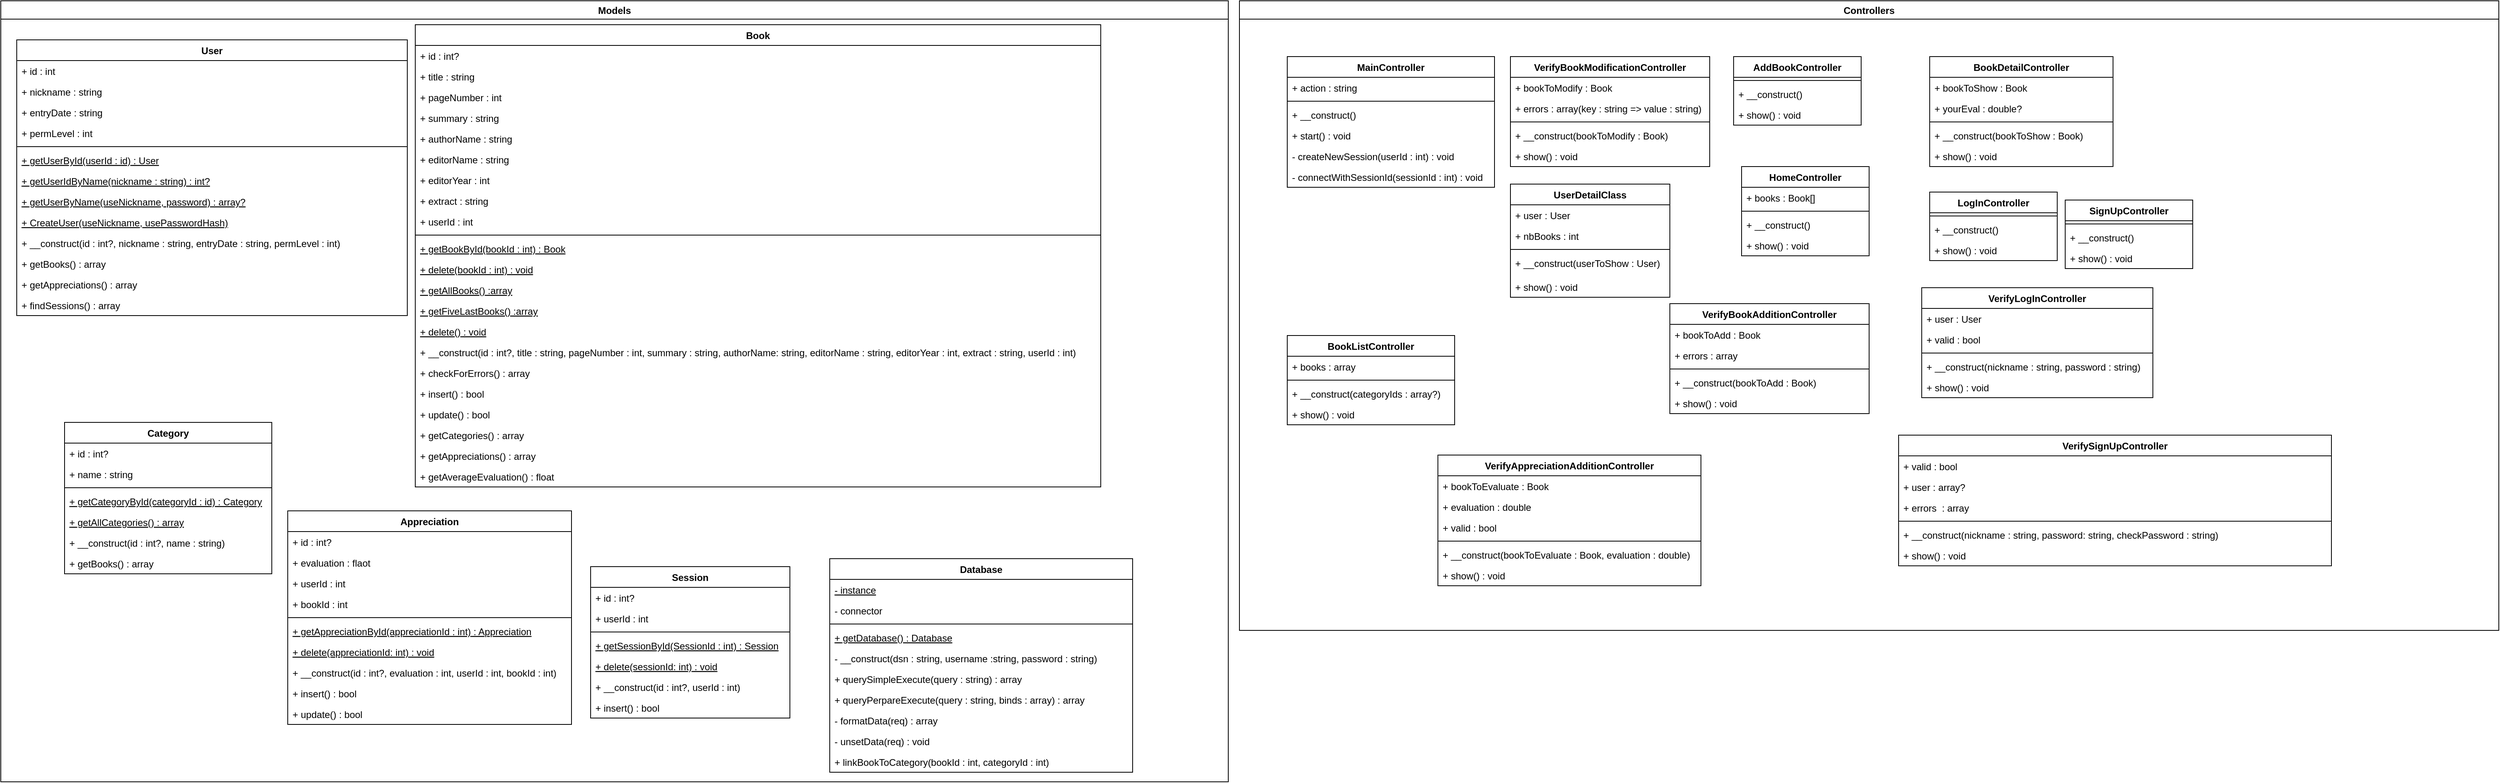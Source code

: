 <mxfile version="18.0.3" type="device"><diagram id="C5RBs43oDa-KdzZeNtuy" name="Page-1"><mxGraphModel dx="1422" dy="780" grid="1" gridSize="10" guides="1" tooltips="1" connect="1" arrows="1" fold="1" page="1" pageScale="1" pageWidth="827" pageHeight="1169" math="0" shadow="0"><root><mxCell id="WIyWlLk6GJQsqaUBKTNV-0"/><mxCell id="WIyWlLk6GJQsqaUBKTNV-1" parent="WIyWlLk6GJQsqaUBKTNV-0"/><mxCell id="OU10szr2XzH9tJr5xHhC-0" value="Controllers" style="swimlane;" parent="WIyWlLk6GJQsqaUBKTNV-1" vertex="1"><mxGeometry x="1654" y="40" width="1580" height="790" as="geometry"/></mxCell><mxCell id="OU10szr2XzH9tJr5xHhC-4" value="MainController" style="swimlane;fontStyle=1;align=center;verticalAlign=top;childLayout=stackLayout;horizontal=1;startSize=26;horizontalStack=0;resizeParent=1;resizeParentMax=0;resizeLast=0;collapsible=1;marginBottom=0;" parent="OU10szr2XzH9tJr5xHhC-0" vertex="1"><mxGeometry x="60" y="70" width="260" height="164" as="geometry"/></mxCell><mxCell id="lV26DVgruJpY5TxE6KlM-100" value="+ action : string" style="text;strokeColor=none;fillColor=none;align=left;verticalAlign=top;spacingLeft=4;spacingRight=4;overflow=hidden;rotatable=0;points=[[0,0.5],[1,0.5]];portConstraint=eastwest;" parent="OU10szr2XzH9tJr5xHhC-4" vertex="1"><mxGeometry y="26" width="260" height="26" as="geometry"/></mxCell><mxCell id="OU10szr2XzH9tJr5xHhC-6" value="" style="line;strokeWidth=1;fillColor=none;align=left;verticalAlign=middle;spacingTop=-1;spacingLeft=3;spacingRight=3;rotatable=0;labelPosition=right;points=[];portConstraint=eastwest;" parent="OU10szr2XzH9tJr5xHhC-4" vertex="1"><mxGeometry y="52" width="260" height="8" as="geometry"/></mxCell><mxCell id="OU10szr2XzH9tJr5xHhC-7" value="+ __construct()" style="text;strokeColor=none;fillColor=none;align=left;verticalAlign=top;spacingLeft=4;spacingRight=4;overflow=hidden;rotatable=0;points=[[0,0.5],[1,0.5]];portConstraint=eastwest;" parent="OU10szr2XzH9tJr5xHhC-4" vertex="1"><mxGeometry y="60" width="260" height="26" as="geometry"/></mxCell><mxCell id="lV26DVgruJpY5TxE6KlM-96" value="+ start() : void" style="text;strokeColor=none;fillColor=none;align=left;verticalAlign=top;spacingLeft=4;spacingRight=4;overflow=hidden;rotatable=0;points=[[0,0.5],[1,0.5]];portConstraint=eastwest;" parent="OU10szr2XzH9tJr5xHhC-4" vertex="1"><mxGeometry y="86" width="260" height="26" as="geometry"/></mxCell><mxCell id="lV26DVgruJpY5TxE6KlM-94" value="- createNewSession(userId : int) : void" style="text;strokeColor=none;fillColor=none;align=left;verticalAlign=top;spacingLeft=4;spacingRight=4;overflow=hidden;rotatable=0;points=[[0,0.5],[1,0.5]];portConstraint=eastwest;" parent="OU10szr2XzH9tJr5xHhC-4" vertex="1"><mxGeometry y="112" width="260" height="26" as="geometry"/></mxCell><mxCell id="lV26DVgruJpY5TxE6KlM-95" value="- connectWithSessionId(sessionId : int) : void" style="text;strokeColor=none;fillColor=none;align=left;verticalAlign=top;spacingLeft=4;spacingRight=4;overflow=hidden;rotatable=0;points=[[0,0.5],[1,0.5]];portConstraint=eastwest;" parent="OU10szr2XzH9tJr5xHhC-4" vertex="1"><mxGeometry y="138" width="260" height="26" as="geometry"/></mxCell><mxCell id="OU10szr2XzH9tJr5xHhC-12" value="AddBookController" style="swimlane;fontStyle=1;align=center;verticalAlign=top;childLayout=stackLayout;horizontal=1;startSize=26;horizontalStack=0;resizeParent=1;resizeParentMax=0;resizeLast=0;collapsible=1;marginBottom=0;" parent="OU10szr2XzH9tJr5xHhC-0" vertex="1"><mxGeometry x="620" y="70" width="160" height="86" as="geometry"/></mxCell><mxCell id="OU10szr2XzH9tJr5xHhC-14" value="" style="line;strokeWidth=1;fillColor=none;align=left;verticalAlign=middle;spacingTop=-1;spacingLeft=3;spacingRight=3;rotatable=0;labelPosition=right;points=[];portConstraint=eastwest;" parent="OU10szr2XzH9tJr5xHhC-12" vertex="1"><mxGeometry y="26" width="160" height="8" as="geometry"/></mxCell><mxCell id="OU10szr2XzH9tJr5xHhC-15" value="+ __construct()" style="text;strokeColor=none;fillColor=none;align=left;verticalAlign=top;spacingLeft=4;spacingRight=4;overflow=hidden;rotatable=0;points=[[0,0.5],[1,0.5]];portConstraint=eastwest;" parent="OU10szr2XzH9tJr5xHhC-12" vertex="1"><mxGeometry y="34" width="160" height="26" as="geometry"/></mxCell><mxCell id="p8WuCxDaArKsLXd3KkqR-11" value="+ show() : void" style="text;strokeColor=none;fillColor=none;align=left;verticalAlign=top;spacingLeft=4;spacingRight=4;overflow=hidden;rotatable=0;points=[[0,0.5],[1,0.5]];portConstraint=eastwest;" parent="OU10szr2XzH9tJr5xHhC-12" vertex="1"><mxGeometry y="60" width="160" height="26" as="geometry"/></mxCell><mxCell id="OU10szr2XzH9tJr5xHhC-16" value="HomeController" style="swimlane;fontStyle=1;align=center;verticalAlign=top;childLayout=stackLayout;horizontal=1;startSize=26;horizontalStack=0;resizeParent=1;resizeParentMax=0;resizeLast=0;collapsible=1;marginBottom=0;" parent="OU10szr2XzH9tJr5xHhC-0" vertex="1"><mxGeometry x="630" y="208" width="160" height="112" as="geometry"/></mxCell><mxCell id="p8WuCxDaArKsLXd3KkqR-19" value="+ books : Book[]" style="text;strokeColor=none;fillColor=none;align=left;verticalAlign=top;spacingLeft=4;spacingRight=4;overflow=hidden;rotatable=0;points=[[0,0.5],[1,0.5]];portConstraint=eastwest;" parent="OU10szr2XzH9tJr5xHhC-16" vertex="1"><mxGeometry y="26" width="160" height="26" as="geometry"/></mxCell><mxCell id="OU10szr2XzH9tJr5xHhC-18" value="" style="line;strokeWidth=1;fillColor=none;align=left;verticalAlign=middle;spacingTop=-1;spacingLeft=3;spacingRight=3;rotatable=0;labelPosition=right;points=[];portConstraint=eastwest;" parent="OU10szr2XzH9tJr5xHhC-16" vertex="1"><mxGeometry y="52" width="160" height="8" as="geometry"/></mxCell><mxCell id="OU10szr2XzH9tJr5xHhC-19" value="+ __construct()" style="text;strokeColor=none;fillColor=none;align=left;verticalAlign=top;spacingLeft=4;spacingRight=4;overflow=hidden;rotatable=0;points=[[0,0.5],[1,0.5]];portConstraint=eastwest;" parent="OU10szr2XzH9tJr5xHhC-16" vertex="1"><mxGeometry y="60" width="160" height="26" as="geometry"/></mxCell><mxCell id="p8WuCxDaArKsLXd3KkqR-20" value="+ show() : void" style="text;strokeColor=none;fillColor=none;align=left;verticalAlign=top;spacingLeft=4;spacingRight=4;overflow=hidden;rotatable=0;points=[[0,0.5],[1,0.5]];portConstraint=eastwest;" parent="OU10szr2XzH9tJr5xHhC-16" vertex="1"><mxGeometry y="86" width="160" height="26" as="geometry"/></mxCell><mxCell id="OU10szr2XzH9tJr5xHhC-20" value="BookDetailController" style="swimlane;fontStyle=1;align=center;verticalAlign=top;childLayout=stackLayout;horizontal=1;startSize=26;horizontalStack=0;resizeParent=1;resizeParentMax=0;resizeLast=0;collapsible=1;marginBottom=0;" parent="OU10szr2XzH9tJr5xHhC-0" vertex="1"><mxGeometry x="866" y="70" width="230" height="138" as="geometry"/></mxCell><mxCell id="OU10szr2XzH9tJr5xHhC-21" value="+ bookToShow : Book" style="text;strokeColor=none;fillColor=none;align=left;verticalAlign=top;spacingLeft=4;spacingRight=4;overflow=hidden;rotatable=0;points=[[0,0.5],[1,0.5]];portConstraint=eastwest;" parent="OU10szr2XzH9tJr5xHhC-20" vertex="1"><mxGeometry y="26" width="230" height="26" as="geometry"/></mxCell><mxCell id="ZPYOIBIPo0ryJwTn48Rx-1" value="+ yourEval : double?" style="text;strokeColor=none;fillColor=none;align=left;verticalAlign=top;spacingLeft=4;spacingRight=4;overflow=hidden;rotatable=0;points=[[0,0.5],[1,0.5]];portConstraint=eastwest;" parent="OU10szr2XzH9tJr5xHhC-20" vertex="1"><mxGeometry y="52" width="230" height="26" as="geometry"/></mxCell><mxCell id="OU10szr2XzH9tJr5xHhC-22" value="" style="line;strokeWidth=1;fillColor=none;align=left;verticalAlign=middle;spacingTop=-1;spacingLeft=3;spacingRight=3;rotatable=0;labelPosition=right;points=[];portConstraint=eastwest;" parent="OU10szr2XzH9tJr5xHhC-20" vertex="1"><mxGeometry y="78" width="230" height="8" as="geometry"/></mxCell><mxCell id="OU10szr2XzH9tJr5xHhC-23" value="+ __construct(bookToShow : Book)" style="text;strokeColor=none;fillColor=none;align=left;verticalAlign=top;spacingLeft=4;spacingRight=4;overflow=hidden;rotatable=0;points=[[0,0.5],[1,0.5]];portConstraint=eastwest;" parent="OU10szr2XzH9tJr5xHhC-20" vertex="1"><mxGeometry y="86" width="230" height="26" as="geometry"/></mxCell><mxCell id="p8WuCxDaArKsLXd3KkqR-34" value="+ show() : void" style="text;strokeColor=none;fillColor=none;align=left;verticalAlign=top;spacingLeft=4;spacingRight=4;overflow=hidden;rotatable=0;points=[[0,0.5],[1,0.5]];portConstraint=eastwest;" parent="OU10szr2XzH9tJr5xHhC-20" vertex="1"><mxGeometry y="112" width="230" height="26" as="geometry"/></mxCell><mxCell id="OU10szr2XzH9tJr5xHhC-24" value="BookListController" style="swimlane;fontStyle=1;align=center;verticalAlign=top;childLayout=stackLayout;horizontal=1;startSize=26;horizontalStack=0;resizeParent=1;resizeParentMax=0;resizeLast=0;collapsible=1;marginBottom=0;" parent="OU10szr2XzH9tJr5xHhC-0" vertex="1"><mxGeometry x="60" y="420" width="210" height="112" as="geometry"/></mxCell><mxCell id="lV26DVgruJpY5TxE6KlM-106" value="+ books : array" style="text;strokeColor=none;fillColor=none;align=left;verticalAlign=top;spacingLeft=4;spacingRight=4;overflow=hidden;rotatable=0;points=[[0,0.5],[1,0.5]];portConstraint=eastwest;" parent="OU10szr2XzH9tJr5xHhC-24" vertex="1"><mxGeometry y="26" width="210" height="26" as="geometry"/></mxCell><mxCell id="OU10szr2XzH9tJr5xHhC-26" value="" style="line;strokeWidth=1;fillColor=none;align=left;verticalAlign=middle;spacingTop=-1;spacingLeft=3;spacingRight=3;rotatable=0;labelPosition=right;points=[];portConstraint=eastwest;" parent="OU10szr2XzH9tJr5xHhC-24" vertex="1"><mxGeometry y="52" width="210" height="8" as="geometry"/></mxCell><mxCell id="OU10szr2XzH9tJr5xHhC-27" value="+ __construct(categoryIds : array?)" style="text;strokeColor=none;fillColor=none;align=left;verticalAlign=top;spacingLeft=4;spacingRight=4;overflow=hidden;rotatable=0;points=[[0,0.5],[1,0.5]];portConstraint=eastwest;" parent="OU10szr2XzH9tJr5xHhC-24" vertex="1"><mxGeometry y="60" width="210" height="26" as="geometry"/></mxCell><mxCell id="lV26DVgruJpY5TxE6KlM-105" value="+ show() : void" style="text;strokeColor=none;fillColor=none;align=left;verticalAlign=top;spacingLeft=4;spacingRight=4;overflow=hidden;rotatable=0;points=[[0,0.5],[1,0.5]];portConstraint=eastwest;" parent="OU10szr2XzH9tJr5xHhC-24" vertex="1"><mxGeometry y="86" width="210" height="26" as="geometry"/></mxCell><mxCell id="lV26DVgruJpY5TxE6KlM-101" value="LogInController" style="swimlane;fontStyle=1;align=center;verticalAlign=top;childLayout=stackLayout;horizontal=1;startSize=26;horizontalStack=0;resizeParent=1;resizeParentMax=0;resizeLast=0;collapsible=1;marginBottom=0;" parent="OU10szr2XzH9tJr5xHhC-0" vertex="1"><mxGeometry x="866" y="240" width="160" height="86" as="geometry"/></mxCell><mxCell id="lV26DVgruJpY5TxE6KlM-103" value="" style="line;strokeWidth=1;fillColor=none;align=left;verticalAlign=middle;spacingTop=-1;spacingLeft=3;spacingRight=3;rotatable=0;labelPosition=right;points=[];portConstraint=eastwest;" parent="lV26DVgruJpY5TxE6KlM-101" vertex="1"><mxGeometry y="26" width="160" height="8" as="geometry"/></mxCell><mxCell id="p8WuCxDaArKsLXd3KkqR-35" value="+ __construct()" style="text;strokeColor=none;fillColor=none;align=left;verticalAlign=top;spacingLeft=4;spacingRight=4;overflow=hidden;rotatable=0;points=[[0,0.5],[1,0.5]];portConstraint=eastwest;" parent="lV26DVgruJpY5TxE6KlM-101" vertex="1"><mxGeometry y="34" width="160" height="26" as="geometry"/></mxCell><mxCell id="p8WuCxDaArKsLXd3KkqR-36" value="+ show() : void" style="text;strokeColor=none;fillColor=none;align=left;verticalAlign=top;spacingLeft=4;spacingRight=4;overflow=hidden;rotatable=0;points=[[0,0.5],[1,0.5]];portConstraint=eastwest;" parent="lV26DVgruJpY5TxE6KlM-101" vertex="1"><mxGeometry y="60" width="160" height="26" as="geometry"/></mxCell><mxCell id="p8WuCxDaArKsLXd3KkqR-4" value="VerifyBookModificationController" style="swimlane;fontStyle=1;align=center;verticalAlign=top;childLayout=stackLayout;horizontal=1;startSize=26;horizontalStack=0;resizeParent=1;resizeParentMax=0;resizeLast=0;collapsible=1;marginBottom=0;" parent="OU10szr2XzH9tJr5xHhC-0" vertex="1"><mxGeometry x="340" y="70" width="250" height="138" as="geometry"/></mxCell><mxCell id="p8WuCxDaArKsLXd3KkqR-5" value="+ bookToModify : Book" style="text;strokeColor=none;fillColor=none;align=left;verticalAlign=top;spacingLeft=4;spacingRight=4;overflow=hidden;rotatable=0;points=[[0,0.5],[1,0.5]];portConstraint=eastwest;" parent="p8WuCxDaArKsLXd3KkqR-4" vertex="1"><mxGeometry y="26" width="250" height="26" as="geometry"/></mxCell><mxCell id="p8WuCxDaArKsLXd3KkqR-9" value="+ errors : array(key : string =&gt; value : string)" style="text;strokeColor=none;fillColor=none;align=left;verticalAlign=top;spacingLeft=4;spacingRight=4;overflow=hidden;rotatable=0;points=[[0,0.5],[1,0.5]];portConstraint=eastwest;" parent="p8WuCxDaArKsLXd3KkqR-4" vertex="1"><mxGeometry y="52" width="250" height="26" as="geometry"/></mxCell><mxCell id="p8WuCxDaArKsLXd3KkqR-6" value="" style="line;strokeWidth=1;fillColor=none;align=left;verticalAlign=middle;spacingTop=-1;spacingLeft=3;spacingRight=3;rotatable=0;labelPosition=right;points=[];portConstraint=eastwest;" parent="p8WuCxDaArKsLXd3KkqR-4" vertex="1"><mxGeometry y="78" width="250" height="8" as="geometry"/></mxCell><mxCell id="p8WuCxDaArKsLXd3KkqR-7" value="+ __construct(bookToModify : Book)" style="text;strokeColor=none;fillColor=none;align=left;verticalAlign=top;spacingLeft=4;spacingRight=4;overflow=hidden;rotatable=0;points=[[0,0.5],[1,0.5]];portConstraint=eastwest;" parent="p8WuCxDaArKsLXd3KkqR-4" vertex="1"><mxGeometry y="86" width="250" height="26" as="geometry"/></mxCell><mxCell id="p8WuCxDaArKsLXd3KkqR-8" value="+ show() : void" style="text;strokeColor=none;fillColor=none;align=left;verticalAlign=top;spacingLeft=4;spacingRight=4;overflow=hidden;rotatable=0;points=[[0,0.5],[1,0.5]];portConstraint=eastwest;" parent="p8WuCxDaArKsLXd3KkqR-4" vertex="1"><mxGeometry y="112" width="250" height="26" as="geometry"/></mxCell><mxCell id="p8WuCxDaArKsLXd3KkqR-12" value="VerifyBookAdditionController" style="swimlane;fontStyle=1;align=center;verticalAlign=top;childLayout=stackLayout;horizontal=1;startSize=26;horizontalStack=0;resizeParent=1;resizeParentMax=0;resizeLast=0;collapsible=1;marginBottom=0;" parent="OU10szr2XzH9tJr5xHhC-0" vertex="1"><mxGeometry x="540" y="380" width="250" height="138" as="geometry"/></mxCell><mxCell id="p8WuCxDaArKsLXd3KkqR-16" value="+ bookToAdd : Book" style="text;strokeColor=none;fillColor=none;align=left;verticalAlign=top;spacingLeft=4;spacingRight=4;overflow=hidden;rotatable=0;points=[[0,0.5],[1,0.5]];portConstraint=eastwest;" parent="p8WuCxDaArKsLXd3KkqR-12" vertex="1"><mxGeometry y="26" width="250" height="26" as="geometry"/></mxCell><mxCell id="p8WuCxDaArKsLXd3KkqR-18" value="+ errors : array" style="text;strokeColor=none;fillColor=none;align=left;verticalAlign=top;spacingLeft=4;spacingRight=4;overflow=hidden;rotatable=0;points=[[0,0.5],[1,0.5]];portConstraint=eastwest;" parent="p8WuCxDaArKsLXd3KkqR-12" vertex="1"><mxGeometry y="52" width="250" height="26" as="geometry"/></mxCell><mxCell id="p8WuCxDaArKsLXd3KkqR-13" value="" style="line;strokeWidth=1;fillColor=none;align=left;verticalAlign=middle;spacingTop=-1;spacingLeft=3;spacingRight=3;rotatable=0;labelPosition=right;points=[];portConstraint=eastwest;" parent="p8WuCxDaArKsLXd3KkqR-12" vertex="1"><mxGeometry y="78" width="250" height="8" as="geometry"/></mxCell><mxCell id="p8WuCxDaArKsLXd3KkqR-14" value="+ __construct(bookToAdd : Book)" style="text;strokeColor=none;fillColor=none;align=left;verticalAlign=top;spacingLeft=4;spacingRight=4;overflow=hidden;rotatable=0;points=[[0,0.5],[1,0.5]];portConstraint=eastwest;" parent="p8WuCxDaArKsLXd3KkqR-12" vertex="1"><mxGeometry y="86" width="250" height="26" as="geometry"/></mxCell><mxCell id="p8WuCxDaArKsLXd3KkqR-15" value="+ show() : void" style="text;strokeColor=none;fillColor=none;align=left;verticalAlign=top;spacingLeft=4;spacingRight=4;overflow=hidden;rotatable=0;points=[[0,0.5],[1,0.5]];portConstraint=eastwest;" parent="p8WuCxDaArKsLXd3KkqR-12" vertex="1"><mxGeometry y="112" width="250" height="26" as="geometry"/></mxCell><mxCell id="p8WuCxDaArKsLXd3KkqR-27" value="VerifyAppreciationAdditionController" style="swimlane;fontStyle=1;align=center;verticalAlign=top;childLayout=stackLayout;horizontal=1;startSize=26;horizontalStack=0;resizeParent=1;resizeParentMax=0;resizeLast=0;collapsible=1;marginBottom=0;" parent="OU10szr2XzH9tJr5xHhC-0" vertex="1"><mxGeometry x="249" y="570" width="330" height="164" as="geometry"/></mxCell><mxCell id="p8WuCxDaArKsLXd3KkqR-28" value="+ bookToEvaluate : Book" style="text;strokeColor=none;fillColor=none;align=left;verticalAlign=top;spacingLeft=4;spacingRight=4;overflow=hidden;rotatable=0;points=[[0,0.5],[1,0.5]];portConstraint=eastwest;" parent="p8WuCxDaArKsLXd3KkqR-27" vertex="1"><mxGeometry y="26" width="330" height="26" as="geometry"/></mxCell><mxCell id="p8WuCxDaArKsLXd3KkqR-32" value="+ evaluation : double" style="text;strokeColor=none;fillColor=none;align=left;verticalAlign=top;spacingLeft=4;spacingRight=4;overflow=hidden;rotatable=0;points=[[0,0.5],[1,0.5]];portConstraint=eastwest;" parent="p8WuCxDaArKsLXd3KkqR-27" vertex="1"><mxGeometry y="52" width="330" height="26" as="geometry"/></mxCell><mxCell id="p8WuCxDaArKsLXd3KkqR-33" value="+ valid : bool" style="text;strokeColor=none;fillColor=none;align=left;verticalAlign=top;spacingLeft=4;spacingRight=4;overflow=hidden;rotatable=0;points=[[0,0.5],[1,0.5]];portConstraint=eastwest;" parent="p8WuCxDaArKsLXd3KkqR-27" vertex="1"><mxGeometry y="78" width="330" height="26" as="geometry"/></mxCell><mxCell id="p8WuCxDaArKsLXd3KkqR-29" value="" style="line;strokeWidth=1;fillColor=none;align=left;verticalAlign=middle;spacingTop=-1;spacingLeft=3;spacingRight=3;rotatable=0;labelPosition=right;points=[];portConstraint=eastwest;" parent="p8WuCxDaArKsLXd3KkqR-27" vertex="1"><mxGeometry y="104" width="330" height="8" as="geometry"/></mxCell><mxCell id="p8WuCxDaArKsLXd3KkqR-30" value="+ __construct(bookToEvaluate : Book, evaluation : double)" style="text;strokeColor=none;fillColor=none;align=left;verticalAlign=top;spacingLeft=4;spacingRight=4;overflow=hidden;rotatable=0;points=[[0,0.5],[1,0.5]];portConstraint=eastwest;" parent="p8WuCxDaArKsLXd3KkqR-27" vertex="1"><mxGeometry y="112" width="330" height="26" as="geometry"/></mxCell><mxCell id="p8WuCxDaArKsLXd3KkqR-31" value="+ show() : void" style="text;strokeColor=none;fillColor=none;align=left;verticalAlign=top;spacingLeft=4;spacingRight=4;overflow=hidden;rotatable=0;points=[[0,0.5],[1,0.5]];portConstraint=eastwest;" parent="p8WuCxDaArKsLXd3KkqR-27" vertex="1"><mxGeometry y="138" width="330" height="26" as="geometry"/></mxCell><mxCell id="p8WuCxDaArKsLXd3KkqR-37" value="VerifyLogInController" style="swimlane;fontStyle=1;align=center;verticalAlign=top;childLayout=stackLayout;horizontal=1;startSize=26;horizontalStack=0;resizeParent=1;resizeParentMax=0;resizeLast=0;collapsible=1;marginBottom=0;" parent="OU10szr2XzH9tJr5xHhC-0" vertex="1"><mxGeometry x="856" y="360" width="290" height="138" as="geometry"/></mxCell><mxCell id="p8WuCxDaArKsLXd3KkqR-41" value="+ user : User" style="text;strokeColor=none;fillColor=none;align=left;verticalAlign=top;spacingLeft=4;spacingRight=4;overflow=hidden;rotatable=0;points=[[0,0.5],[1,0.5]];portConstraint=eastwest;" parent="p8WuCxDaArKsLXd3KkqR-37" vertex="1"><mxGeometry y="26" width="290" height="26" as="geometry"/></mxCell><mxCell id="p8WuCxDaArKsLXd3KkqR-42" value="+ valid : bool" style="text;strokeColor=none;fillColor=none;align=left;verticalAlign=top;spacingLeft=4;spacingRight=4;overflow=hidden;rotatable=0;points=[[0,0.5],[1,0.5]];portConstraint=eastwest;" parent="p8WuCxDaArKsLXd3KkqR-37" vertex="1"><mxGeometry y="52" width="290" height="26" as="geometry"/></mxCell><mxCell id="p8WuCxDaArKsLXd3KkqR-38" value="" style="line;strokeWidth=1;fillColor=none;align=left;verticalAlign=middle;spacingTop=-1;spacingLeft=3;spacingRight=3;rotatable=0;labelPosition=right;points=[];portConstraint=eastwest;" parent="p8WuCxDaArKsLXd3KkqR-37" vertex="1"><mxGeometry y="78" width="290" height="8" as="geometry"/></mxCell><mxCell id="p8WuCxDaArKsLXd3KkqR-39" value="+ __construct(nickname : string, password : string)" style="text;strokeColor=none;fillColor=none;align=left;verticalAlign=top;spacingLeft=4;spacingRight=4;overflow=hidden;rotatable=0;points=[[0,0.5],[1,0.5]];portConstraint=eastwest;" parent="p8WuCxDaArKsLXd3KkqR-37" vertex="1"><mxGeometry y="86" width="290" height="26" as="geometry"/></mxCell><mxCell id="p8WuCxDaArKsLXd3KkqR-40" value="+ show() : void" style="text;strokeColor=none;fillColor=none;align=left;verticalAlign=top;spacingLeft=4;spacingRight=4;overflow=hidden;rotatable=0;points=[[0,0.5],[1,0.5]];portConstraint=eastwest;" parent="p8WuCxDaArKsLXd3KkqR-37" vertex="1"><mxGeometry y="112" width="290" height="26" as="geometry"/></mxCell><mxCell id="p8WuCxDaArKsLXd3KkqR-43" value="UserDetailClass" style="swimlane;fontStyle=1;align=center;verticalAlign=top;childLayout=stackLayout;horizontal=1;startSize=26;horizontalStack=0;resizeParent=1;resizeParentMax=0;resizeLast=0;collapsible=1;marginBottom=0;" parent="OU10szr2XzH9tJr5xHhC-0" vertex="1"><mxGeometry x="340" y="230" width="200" height="142" as="geometry"/></mxCell><mxCell id="p8WuCxDaArKsLXd3KkqR-44" value="+ user : User" style="text;strokeColor=none;fillColor=none;align=left;verticalAlign=top;spacingLeft=4;spacingRight=4;overflow=hidden;rotatable=0;points=[[0,0.5],[1,0.5]];portConstraint=eastwest;" parent="p8WuCxDaArKsLXd3KkqR-43" vertex="1"><mxGeometry y="26" width="200" height="26" as="geometry"/></mxCell><mxCell id="bLmoxtaUU6-YLenFKRb8-7" value="+ nbBooks : int" style="text;strokeColor=none;fillColor=none;align=left;verticalAlign=top;spacingLeft=4;spacingRight=4;overflow=hidden;rotatable=0;points=[[0,0.5],[1,0.5]];portConstraint=eastwest;" vertex="1" parent="p8WuCxDaArKsLXd3KkqR-43"><mxGeometry y="52" width="200" height="26" as="geometry"/></mxCell><mxCell id="p8WuCxDaArKsLXd3KkqR-45" value="" style="line;strokeWidth=1;fillColor=none;align=left;verticalAlign=middle;spacingTop=-1;spacingLeft=3;spacingRight=3;rotatable=0;labelPosition=right;points=[];portConstraint=eastwest;" parent="p8WuCxDaArKsLXd3KkqR-43" vertex="1"><mxGeometry y="78" width="200" height="8" as="geometry"/></mxCell><mxCell id="p8WuCxDaArKsLXd3KkqR-46" value="+ __construct(userToShow : User)" style="text;strokeColor=none;fillColor=none;align=left;verticalAlign=top;spacingLeft=4;spacingRight=4;overflow=hidden;rotatable=0;points=[[0,0.5],[1,0.5]];portConstraint=eastwest;" parent="p8WuCxDaArKsLXd3KkqR-43" vertex="1"><mxGeometry y="86" width="200" height="30" as="geometry"/></mxCell><mxCell id="p8WuCxDaArKsLXd3KkqR-47" value="+ show() : void" style="text;strokeColor=none;fillColor=none;align=left;verticalAlign=top;spacingLeft=4;spacingRight=4;overflow=hidden;rotatable=0;points=[[0,0.5],[1,0.5]];portConstraint=eastwest;" parent="p8WuCxDaArKsLXd3KkqR-43" vertex="1"><mxGeometry y="116" width="200" height="26" as="geometry"/></mxCell><mxCell id="bLmoxtaUU6-YLenFKRb8-8" value="SignUpController" style="swimlane;fontStyle=1;align=center;verticalAlign=top;childLayout=stackLayout;horizontal=1;startSize=26;horizontalStack=0;resizeParent=1;resizeParentMax=0;resizeLast=0;collapsible=1;marginBottom=0;" vertex="1" parent="OU10szr2XzH9tJr5xHhC-0"><mxGeometry x="1036" y="250" width="160" height="86" as="geometry"/></mxCell><mxCell id="bLmoxtaUU6-YLenFKRb8-9" value="" style="line;strokeWidth=1;fillColor=none;align=left;verticalAlign=middle;spacingTop=-1;spacingLeft=3;spacingRight=3;rotatable=0;labelPosition=right;points=[];portConstraint=eastwest;" vertex="1" parent="bLmoxtaUU6-YLenFKRb8-8"><mxGeometry y="26" width="160" height="8" as="geometry"/></mxCell><mxCell id="bLmoxtaUU6-YLenFKRb8-10" value="+ __construct()" style="text;strokeColor=none;fillColor=none;align=left;verticalAlign=top;spacingLeft=4;spacingRight=4;overflow=hidden;rotatable=0;points=[[0,0.5],[1,0.5]];portConstraint=eastwest;" vertex="1" parent="bLmoxtaUU6-YLenFKRb8-8"><mxGeometry y="34" width="160" height="26" as="geometry"/></mxCell><mxCell id="bLmoxtaUU6-YLenFKRb8-11" value="+ show() : void" style="text;strokeColor=none;fillColor=none;align=left;verticalAlign=top;spacingLeft=4;spacingRight=4;overflow=hidden;rotatable=0;points=[[0,0.5],[1,0.5]];portConstraint=eastwest;" vertex="1" parent="bLmoxtaUU6-YLenFKRb8-8"><mxGeometry y="60" width="160" height="26" as="geometry"/></mxCell><mxCell id="bLmoxtaUU6-YLenFKRb8-12" value="VerifySignUpController" style="swimlane;fontStyle=1;align=center;verticalAlign=top;childLayout=stackLayout;horizontal=1;startSize=26;horizontalStack=0;resizeParent=1;resizeParentMax=0;resizeLast=0;collapsible=1;marginBottom=0;" vertex="1" parent="OU10szr2XzH9tJr5xHhC-0"><mxGeometry x="827" y="545" width="543" height="164" as="geometry"/></mxCell><mxCell id="bLmoxtaUU6-YLenFKRb8-17" value="+ valid : bool" style="text;strokeColor=none;fillColor=none;align=left;verticalAlign=top;spacingLeft=4;spacingRight=4;overflow=hidden;rotatable=0;points=[[0,0.5],[1,0.5]];portConstraint=eastwest;" vertex="1" parent="bLmoxtaUU6-YLenFKRb8-12"><mxGeometry y="26" width="543" height="26" as="geometry"/></mxCell><mxCell id="bLmoxtaUU6-YLenFKRb8-16" value="+ user : array?" style="text;strokeColor=none;fillColor=none;align=left;verticalAlign=top;spacingLeft=4;spacingRight=4;overflow=hidden;rotatable=0;points=[[0,0.5],[1,0.5]];portConstraint=eastwest;" vertex="1" parent="bLmoxtaUU6-YLenFKRb8-12"><mxGeometry y="52" width="543" height="26" as="geometry"/></mxCell><mxCell id="bLmoxtaUU6-YLenFKRb8-18" value="+ errors  : array" style="text;strokeColor=none;fillColor=none;align=left;verticalAlign=top;spacingLeft=4;spacingRight=4;overflow=hidden;rotatable=0;points=[[0,0.5],[1,0.5]];portConstraint=eastwest;" vertex="1" parent="bLmoxtaUU6-YLenFKRb8-12"><mxGeometry y="78" width="543" height="26" as="geometry"/></mxCell><mxCell id="bLmoxtaUU6-YLenFKRb8-13" value="" style="line;strokeWidth=1;fillColor=none;align=left;verticalAlign=middle;spacingTop=-1;spacingLeft=3;spacingRight=3;rotatable=0;labelPosition=right;points=[];portConstraint=eastwest;" vertex="1" parent="bLmoxtaUU6-YLenFKRb8-12"><mxGeometry y="104" width="543" height="8" as="geometry"/></mxCell><mxCell id="bLmoxtaUU6-YLenFKRb8-14" value="+ __construct(nickname : string, password: string, checkPassword : string)" style="text;strokeColor=none;fillColor=none;align=left;verticalAlign=top;spacingLeft=4;spacingRight=4;overflow=hidden;rotatable=0;points=[[0,0.5],[1,0.5]];portConstraint=eastwest;" vertex="1" parent="bLmoxtaUU6-YLenFKRb8-12"><mxGeometry y="112" width="543" height="26" as="geometry"/></mxCell><mxCell id="bLmoxtaUU6-YLenFKRb8-15" value="+ show() : void" style="text;strokeColor=none;fillColor=none;align=left;verticalAlign=top;spacingLeft=4;spacingRight=4;overflow=hidden;rotatable=0;points=[[0,0.5],[1,0.5]];portConstraint=eastwest;" vertex="1" parent="bLmoxtaUU6-YLenFKRb8-12"><mxGeometry y="138" width="543" height="26" as="geometry"/></mxCell><mxCell id="OU10szr2XzH9tJr5xHhC-2" value="Models" style="swimlane;" parent="WIyWlLk6GJQsqaUBKTNV-1" vertex="1"><mxGeometry x="100" y="40" width="1540" height="980" as="geometry"/></mxCell><mxCell id="lV26DVgruJpY5TxE6KlM-0" value="User" style="swimlane;fontStyle=1;align=center;verticalAlign=top;childLayout=stackLayout;horizontal=1;startSize=26;horizontalStack=0;resizeParent=1;resizeParentMax=0;resizeLast=0;collapsible=1;marginBottom=0;" parent="OU10szr2XzH9tJr5xHhC-2" vertex="1"><mxGeometry x="20" y="49" width="490" height="346" as="geometry"/></mxCell><mxCell id="lV26DVgruJpY5TxE6KlM-1" value="+ id : int" style="text;strokeColor=none;fillColor=none;align=left;verticalAlign=top;spacingLeft=4;spacingRight=4;overflow=hidden;rotatable=0;points=[[0,0.5],[1,0.5]];portConstraint=eastwest;" parent="lV26DVgruJpY5TxE6KlM-0" vertex="1"><mxGeometry y="26" width="490" height="26" as="geometry"/></mxCell><mxCell id="lV26DVgruJpY5TxE6KlM-43" value="+ nickname : string" style="text;strokeColor=none;fillColor=none;align=left;verticalAlign=top;spacingLeft=4;spacingRight=4;overflow=hidden;rotatable=0;points=[[0,0.5],[1,0.5]];portConstraint=eastwest;" parent="lV26DVgruJpY5TxE6KlM-0" vertex="1"><mxGeometry y="52" width="490" height="26" as="geometry"/></mxCell><mxCell id="lV26DVgruJpY5TxE6KlM-45" value="+ entryDate : string" style="text;strokeColor=none;fillColor=none;align=left;verticalAlign=top;spacingLeft=4;spacingRight=4;overflow=hidden;rotatable=0;points=[[0,0.5],[1,0.5]];portConstraint=eastwest;" parent="lV26DVgruJpY5TxE6KlM-0" vertex="1"><mxGeometry y="78" width="490" height="26" as="geometry"/></mxCell><mxCell id="lV26DVgruJpY5TxE6KlM-46" value="+ permLevel : int" style="text;strokeColor=none;fillColor=none;align=left;verticalAlign=top;spacingLeft=4;spacingRight=4;overflow=hidden;rotatable=0;points=[[0,0.5],[1,0.5]];portConstraint=eastwest;" parent="lV26DVgruJpY5TxE6KlM-0" vertex="1"><mxGeometry y="104" width="490" height="26" as="geometry"/></mxCell><mxCell id="lV26DVgruJpY5TxE6KlM-2" value="" style="line;strokeWidth=1;fillColor=none;align=left;verticalAlign=middle;spacingTop=-1;spacingLeft=3;spacingRight=3;rotatable=0;labelPosition=right;points=[];portConstraint=eastwest;" parent="lV26DVgruJpY5TxE6KlM-0" vertex="1"><mxGeometry y="130" width="490" height="8" as="geometry"/></mxCell><mxCell id="lV26DVgruJpY5TxE6KlM-31" value="+ getUserById(userId : id) : User" style="text;strokeColor=none;fillColor=none;align=left;verticalAlign=top;spacingLeft=4;spacingRight=4;overflow=hidden;rotatable=0;points=[[0,0.5],[1,0.5]];portConstraint=eastwest;fontStyle=4" parent="lV26DVgruJpY5TxE6KlM-0" vertex="1"><mxGeometry y="138" width="490" height="26" as="geometry"/></mxCell><mxCell id="lV26DVgruJpY5TxE6KlM-48" value="+ getUserIdByName(nickname : string) : int?" style="text;strokeColor=none;fillColor=none;align=left;verticalAlign=top;spacingLeft=4;spacingRight=4;overflow=hidden;rotatable=0;points=[[0,0.5],[1,0.5]];portConstraint=eastwest;fontStyle=4" parent="lV26DVgruJpY5TxE6KlM-0" vertex="1"><mxGeometry y="164" width="490" height="26" as="geometry"/></mxCell><mxCell id="bLmoxtaUU6-YLenFKRb8-0" value="+ getUserByName(useNickname, password) : array?" style="text;strokeColor=none;fillColor=none;align=left;verticalAlign=top;spacingLeft=4;spacingRight=4;overflow=hidden;rotatable=0;points=[[0,0.5],[1,0.5]];portConstraint=eastwest;fontStyle=4" vertex="1" parent="lV26DVgruJpY5TxE6KlM-0"><mxGeometry y="190" width="490" height="26" as="geometry"/></mxCell><mxCell id="bLmoxtaUU6-YLenFKRb8-1" value="+ CreateUser(useNickname, usePasswordHash)" style="text;strokeColor=none;fillColor=none;align=left;verticalAlign=top;spacingLeft=4;spacingRight=4;overflow=hidden;rotatable=0;points=[[0,0.5],[1,0.5]];portConstraint=eastwest;fontStyle=4" vertex="1" parent="lV26DVgruJpY5TxE6KlM-0"><mxGeometry y="216" width="490" height="26" as="geometry"/></mxCell><mxCell id="lV26DVgruJpY5TxE6KlM-68" value="+ __construct(id : int?, nickname : string, entryDate : string, permLevel : int)" style="text;strokeColor=none;fillColor=none;align=left;verticalAlign=top;spacingLeft=4;spacingRight=4;overflow=hidden;rotatable=0;points=[[0,0.5],[1,0.5]];portConstraint=eastwest;" parent="lV26DVgruJpY5TxE6KlM-0" vertex="1"><mxGeometry y="242" width="490" height="26" as="geometry"/></mxCell><mxCell id="lV26DVgruJpY5TxE6KlM-59" value="+ getBooks() : array" style="text;strokeColor=none;fillColor=none;align=left;verticalAlign=top;spacingLeft=4;spacingRight=4;overflow=hidden;rotatable=0;points=[[0,0.5],[1,0.5]];portConstraint=eastwest;fontStyle=0" parent="lV26DVgruJpY5TxE6KlM-0" vertex="1"><mxGeometry y="268" width="490" height="26" as="geometry"/></mxCell><mxCell id="lV26DVgruJpY5TxE6KlM-60" value="+ getAppreciations() : array " style="text;strokeColor=none;fillColor=none;align=left;verticalAlign=top;spacingLeft=4;spacingRight=4;overflow=hidden;rotatable=0;points=[[0,0.5],[1,0.5]];portConstraint=eastwest;" parent="lV26DVgruJpY5TxE6KlM-0" vertex="1"><mxGeometry y="294" width="490" height="26" as="geometry"/></mxCell><mxCell id="lV26DVgruJpY5TxE6KlM-61" value="+ findSessions() : array" style="text;strokeColor=none;fillColor=none;align=left;verticalAlign=top;spacingLeft=4;spacingRight=4;overflow=hidden;rotatable=0;points=[[0,0.5],[1,0.5]];portConstraint=eastwest;" parent="lV26DVgruJpY5TxE6KlM-0" vertex="1"><mxGeometry y="320" width="490" height="26" as="geometry"/></mxCell><mxCell id="lV26DVgruJpY5TxE6KlM-4" value="Session" style="swimlane;fontStyle=1;align=center;verticalAlign=top;childLayout=stackLayout;horizontal=1;startSize=26;horizontalStack=0;resizeParent=1;resizeParentMax=0;resizeLast=0;collapsible=1;marginBottom=0;" parent="OU10szr2XzH9tJr5xHhC-2" vertex="1"><mxGeometry x="740" y="710" width="250" height="190" as="geometry"/></mxCell><mxCell id="lV26DVgruJpY5TxE6KlM-32" value="+ id : int?" style="text;strokeColor=none;fillColor=none;align=left;verticalAlign=top;spacingLeft=4;spacingRight=4;overflow=hidden;rotatable=0;points=[[0,0.5],[1,0.5]];portConstraint=eastwest;" parent="lV26DVgruJpY5TxE6KlM-4" vertex="1"><mxGeometry y="26" width="250" height="26" as="geometry"/></mxCell><mxCell id="lV26DVgruJpY5TxE6KlM-42" value="+ userId : int" style="text;strokeColor=none;fillColor=none;align=left;verticalAlign=top;spacingLeft=4;spacingRight=4;overflow=hidden;rotatable=0;points=[[0,0.5],[1,0.5]];portConstraint=eastwest;" parent="lV26DVgruJpY5TxE6KlM-4" vertex="1"><mxGeometry y="52" width="250" height="26" as="geometry"/></mxCell><mxCell id="lV26DVgruJpY5TxE6KlM-6" value="" style="line;strokeWidth=1;fillColor=none;align=left;verticalAlign=middle;spacingTop=-1;spacingLeft=3;spacingRight=3;rotatable=0;labelPosition=right;points=[];portConstraint=eastwest;" parent="lV26DVgruJpY5TxE6KlM-4" vertex="1"><mxGeometry y="78" width="250" height="8" as="geometry"/></mxCell><mxCell id="lV26DVgruJpY5TxE6KlM-40" value="+ getSessionById(SessionId : int) : Session" style="text;strokeColor=none;fillColor=none;align=left;verticalAlign=top;spacingLeft=4;spacingRight=4;overflow=hidden;rotatable=0;points=[[0,0.5],[1,0.5]];portConstraint=eastwest;fontStyle=4" parent="lV26DVgruJpY5TxE6KlM-4" vertex="1"><mxGeometry y="86" width="250" height="26" as="geometry"/></mxCell><mxCell id="lV26DVgruJpY5TxE6KlM-83" value="+ delete(sessionId: int) : void" style="text;strokeColor=none;fillColor=none;align=left;verticalAlign=top;spacingLeft=4;spacingRight=4;overflow=hidden;rotatable=0;points=[[0,0.5],[1,0.5]];portConstraint=eastwest;fontStyle=4" parent="lV26DVgruJpY5TxE6KlM-4" vertex="1"><mxGeometry y="112" width="250" height="26" as="geometry"/></mxCell><mxCell id="lV26DVgruJpY5TxE6KlM-79" value="+ __construct(id : int?, userId : int)" style="text;strokeColor=none;fillColor=none;align=left;verticalAlign=top;spacingLeft=4;spacingRight=4;overflow=hidden;rotatable=0;points=[[0,0.5],[1,0.5]];portConstraint=eastwest;" parent="lV26DVgruJpY5TxE6KlM-4" vertex="1"><mxGeometry y="138" width="250" height="26" as="geometry"/></mxCell><mxCell id="lV26DVgruJpY5TxE6KlM-64" value="+ insert() : bool" style="text;strokeColor=none;fillColor=none;align=left;verticalAlign=top;spacingLeft=4;spacingRight=4;overflow=hidden;rotatable=0;points=[[0,0.5],[1,0.5]];portConstraint=eastwest;" parent="lV26DVgruJpY5TxE6KlM-4" vertex="1"><mxGeometry y="164" width="250" height="26" as="geometry"/></mxCell><mxCell id="lV26DVgruJpY5TxE6KlM-12" value="Book" style="swimlane;fontStyle=1;align=center;verticalAlign=top;childLayout=stackLayout;horizontal=1;startSize=26;horizontalStack=0;resizeParent=1;resizeParentMax=0;resizeLast=0;collapsible=1;marginBottom=0;" parent="OU10szr2XzH9tJr5xHhC-2" vertex="1"><mxGeometry x="520" y="30" width="860" height="580" as="geometry"/></mxCell><mxCell id="lV26DVgruJpY5TxE6KlM-33" value="+ id : int?" style="text;strokeColor=none;fillColor=none;align=left;verticalAlign=top;spacingLeft=4;spacingRight=4;overflow=hidden;rotatable=0;points=[[0,0.5],[1,0.5]];portConstraint=eastwest;" parent="lV26DVgruJpY5TxE6KlM-12" vertex="1"><mxGeometry y="26" width="860" height="26" as="geometry"/></mxCell><mxCell id="lV26DVgruJpY5TxE6KlM-50" value="+ title : string" style="text;strokeColor=none;fillColor=none;align=left;verticalAlign=top;spacingLeft=4;spacingRight=4;overflow=hidden;rotatable=0;points=[[0,0.5],[1,0.5]];portConstraint=eastwest;" parent="lV26DVgruJpY5TxE6KlM-12" vertex="1"><mxGeometry y="52" width="860" height="26" as="geometry"/></mxCell><mxCell id="lV26DVgruJpY5TxE6KlM-51" value="+ pageNumber : int" style="text;strokeColor=none;fillColor=none;align=left;verticalAlign=top;spacingLeft=4;spacingRight=4;overflow=hidden;rotatable=0;points=[[0,0.5],[1,0.5]];portConstraint=eastwest;" parent="lV26DVgruJpY5TxE6KlM-12" vertex="1"><mxGeometry y="78" width="860" height="26" as="geometry"/></mxCell><mxCell id="lV26DVgruJpY5TxE6KlM-52" value="+ summary : string" style="text;strokeColor=none;fillColor=none;align=left;verticalAlign=top;spacingLeft=4;spacingRight=4;overflow=hidden;rotatable=0;points=[[0,0.5],[1,0.5]];portConstraint=eastwest;" parent="lV26DVgruJpY5TxE6KlM-12" vertex="1"><mxGeometry y="104" width="860" height="26" as="geometry"/></mxCell><mxCell id="lV26DVgruJpY5TxE6KlM-53" value="+ authorName : string" style="text;strokeColor=none;fillColor=none;align=left;verticalAlign=top;spacingLeft=4;spacingRight=4;overflow=hidden;rotatable=0;points=[[0,0.5],[1,0.5]];portConstraint=eastwest;" parent="lV26DVgruJpY5TxE6KlM-12" vertex="1"><mxGeometry y="130" width="860" height="26" as="geometry"/></mxCell><mxCell id="lV26DVgruJpY5TxE6KlM-54" value="+ editorName : string" style="text;strokeColor=none;fillColor=none;align=left;verticalAlign=top;spacingLeft=4;spacingRight=4;overflow=hidden;rotatable=0;points=[[0,0.5],[1,0.5]];portConstraint=eastwest;" parent="lV26DVgruJpY5TxE6KlM-12" vertex="1"><mxGeometry y="156" width="860" height="26" as="geometry"/></mxCell><mxCell id="lV26DVgruJpY5TxE6KlM-55" value="+ editorYear : int" style="text;strokeColor=none;fillColor=none;align=left;verticalAlign=top;spacingLeft=4;spacingRight=4;overflow=hidden;rotatable=0;points=[[0,0.5],[1,0.5]];portConstraint=eastwest;" parent="lV26DVgruJpY5TxE6KlM-12" vertex="1"><mxGeometry y="182" width="860" height="26" as="geometry"/></mxCell><mxCell id="bLmoxtaUU6-YLenFKRb8-2" value="+ extract : string" style="text;strokeColor=none;fillColor=none;align=left;verticalAlign=top;spacingLeft=4;spacingRight=4;overflow=hidden;rotatable=0;points=[[0,0.5],[1,0.5]];portConstraint=eastwest;" vertex="1" parent="lV26DVgruJpY5TxE6KlM-12"><mxGeometry y="208" width="860" height="26" as="geometry"/></mxCell><mxCell id="lV26DVgruJpY5TxE6KlM-56" value="+ userId : int" style="text;strokeColor=none;fillColor=none;align=left;verticalAlign=top;spacingLeft=4;spacingRight=4;overflow=hidden;rotatable=0;points=[[0,0.5],[1,0.5]];portConstraint=eastwest;" parent="lV26DVgruJpY5TxE6KlM-12" vertex="1"><mxGeometry y="234" width="860" height="26" as="geometry"/></mxCell><mxCell id="lV26DVgruJpY5TxE6KlM-14" value="" style="line;strokeWidth=1;fillColor=none;align=left;verticalAlign=middle;spacingTop=-1;spacingLeft=3;spacingRight=3;rotatable=0;labelPosition=right;points=[];portConstraint=eastwest;" parent="lV26DVgruJpY5TxE6KlM-12" vertex="1"><mxGeometry y="260" width="860" height="8" as="geometry"/></mxCell><mxCell id="lV26DVgruJpY5TxE6KlM-30" value="+ getBookById(bookId : int) : Book" style="text;strokeColor=none;fillColor=none;align=left;verticalAlign=top;spacingLeft=4;spacingRight=4;overflow=hidden;rotatable=0;points=[[0,0.5],[1,0.5]];portConstraint=eastwest;fontStyle=4" parent="lV26DVgruJpY5TxE6KlM-12" vertex="1"><mxGeometry y="268" width="860" height="26" as="geometry"/></mxCell><mxCell id="lV26DVgruJpY5TxE6KlM-80" value="+ delete(bookId : int) : void" style="text;strokeColor=none;fillColor=none;align=left;verticalAlign=top;spacingLeft=4;spacingRight=4;overflow=hidden;rotatable=0;points=[[0,0.5],[1,0.5]];portConstraint=eastwest;fontStyle=4" parent="lV26DVgruJpY5TxE6KlM-12" vertex="1"><mxGeometry y="294" width="860" height="26" as="geometry"/></mxCell><mxCell id="lV26DVgruJpY5TxE6KlM-84" value="+ getAllBooks() :array" style="text;strokeColor=none;fillColor=none;align=left;verticalAlign=top;spacingLeft=4;spacingRight=4;overflow=hidden;rotatable=0;points=[[0,0.5],[1,0.5]];portConstraint=eastwest;fontStyle=4" parent="lV26DVgruJpY5TxE6KlM-12" vertex="1"><mxGeometry y="320" width="860" height="26" as="geometry"/></mxCell><mxCell id="bLmoxtaUU6-YLenFKRb8-3" value="+ getFiveLastBooks() :array" style="text;strokeColor=none;fillColor=none;align=left;verticalAlign=top;spacingLeft=4;spacingRight=4;overflow=hidden;rotatable=0;points=[[0,0.5],[1,0.5]];portConstraint=eastwest;fontStyle=4" vertex="1" parent="lV26DVgruJpY5TxE6KlM-12"><mxGeometry y="346" width="860" height="26" as="geometry"/></mxCell><mxCell id="bLmoxtaUU6-YLenFKRb8-5" value="+ delete() : void" style="text;strokeColor=none;fillColor=none;align=left;verticalAlign=top;spacingLeft=4;spacingRight=4;overflow=hidden;rotatable=0;points=[[0,0.5],[1,0.5]];portConstraint=eastwest;fontStyle=4" vertex="1" parent="lV26DVgruJpY5TxE6KlM-12"><mxGeometry y="372" width="860" height="26" as="geometry"/></mxCell><mxCell id="lV26DVgruJpY5TxE6KlM-73" value="+ __construct(id : int?, title : string, pageNumber : int, summary : string, authorName: string, editorName : string, editorYear : int, extract : string, userId : int)" style="text;strokeColor=none;fillColor=none;align=left;verticalAlign=top;spacingLeft=4;spacingRight=4;overflow=hidden;rotatable=0;points=[[0,0.5],[1,0.5]];portConstraint=eastwest;" parent="lV26DVgruJpY5TxE6KlM-12" vertex="1"><mxGeometry y="398" width="860" height="26" as="geometry"/></mxCell><mxCell id="lV26DVgruJpY5TxE6KlM-74" value="+ checkForErrors() : array" style="text;strokeColor=none;fillColor=none;align=left;verticalAlign=top;spacingLeft=4;spacingRight=4;overflow=hidden;rotatable=0;points=[[0,0.5],[1,0.5]];portConstraint=eastwest;" parent="lV26DVgruJpY5TxE6KlM-12" vertex="1"><mxGeometry y="424" width="860" height="26" as="geometry"/></mxCell><mxCell id="lV26DVgruJpY5TxE6KlM-63" value="+ insert() : bool" style="text;strokeColor=none;fillColor=none;align=left;verticalAlign=top;spacingLeft=4;spacingRight=4;overflow=hidden;rotatable=0;points=[[0,0.5],[1,0.5]];portConstraint=eastwest;" parent="lV26DVgruJpY5TxE6KlM-12" vertex="1"><mxGeometry y="450" width="860" height="26" as="geometry"/></mxCell><mxCell id="lV26DVgruJpY5TxE6KlM-75" value="+ update() : bool" style="text;strokeColor=none;fillColor=none;align=left;verticalAlign=top;spacingLeft=4;spacingRight=4;overflow=hidden;rotatable=0;points=[[0,0.5],[1,0.5]];portConstraint=eastwest;" parent="lV26DVgruJpY5TxE6KlM-12" vertex="1"><mxGeometry y="476" width="860" height="26" as="geometry"/></mxCell><mxCell id="lV26DVgruJpY5TxE6KlM-15" value="+ getCategories() : array" style="text;strokeColor=none;fillColor=none;align=left;verticalAlign=top;spacingLeft=4;spacingRight=4;overflow=hidden;rotatable=0;points=[[0,0.5],[1,0.5]];portConstraint=eastwest;" parent="lV26DVgruJpY5TxE6KlM-12" vertex="1"><mxGeometry y="502" width="860" height="26" as="geometry"/></mxCell><mxCell id="lV26DVgruJpY5TxE6KlM-28" value="+ getAppreciations() : array " style="text;strokeColor=none;fillColor=none;align=left;verticalAlign=top;spacingLeft=4;spacingRight=4;overflow=hidden;rotatable=0;points=[[0,0.5],[1,0.5]];portConstraint=eastwest;" parent="lV26DVgruJpY5TxE6KlM-12" vertex="1"><mxGeometry y="528" width="860" height="26" as="geometry"/></mxCell><mxCell id="lV26DVgruJpY5TxE6KlM-29" value="+ getAverageEvaluation() : float" style="text;strokeColor=none;fillColor=none;align=left;verticalAlign=top;spacingLeft=4;spacingRight=4;overflow=hidden;rotatable=0;points=[[0,0.5],[1,0.5]];portConstraint=eastwest;" parent="lV26DVgruJpY5TxE6KlM-12" vertex="1"><mxGeometry y="554" width="860" height="26" as="geometry"/></mxCell><mxCell id="lV26DVgruJpY5TxE6KlM-16" value="Database" style="swimlane;fontStyle=1;align=center;verticalAlign=top;childLayout=stackLayout;horizontal=1;startSize=26;horizontalStack=0;resizeParent=1;resizeParentMax=0;resizeLast=0;collapsible=1;marginBottom=0;" parent="OU10szr2XzH9tJr5xHhC-2" vertex="1"><mxGeometry x="1040" y="700" width="380" height="268" as="geometry"/></mxCell><mxCell id="lV26DVgruJpY5TxE6KlM-87" value="- instance" style="text;strokeColor=none;fillColor=none;align=left;verticalAlign=top;spacingLeft=4;spacingRight=4;overflow=hidden;rotatable=0;points=[[0,0.5],[1,0.5]];portConstraint=eastwest;fontStyle=4" parent="lV26DVgruJpY5TxE6KlM-16" vertex="1"><mxGeometry y="26" width="380" height="26" as="geometry"/></mxCell><mxCell id="lV26DVgruJpY5TxE6KlM-88" value="- connector" style="text;strokeColor=none;fillColor=none;align=left;verticalAlign=top;spacingLeft=4;spacingRight=4;overflow=hidden;rotatable=0;points=[[0,0.5],[1,0.5]];portConstraint=eastwest;" parent="lV26DVgruJpY5TxE6KlM-16" vertex="1"><mxGeometry y="52" width="380" height="26" as="geometry"/></mxCell><mxCell id="lV26DVgruJpY5TxE6KlM-18" value="" style="line;strokeWidth=1;fillColor=none;align=left;verticalAlign=middle;spacingTop=-1;spacingLeft=3;spacingRight=3;rotatable=0;labelPosition=right;points=[];portConstraint=eastwest;" parent="lV26DVgruJpY5TxE6KlM-16" vertex="1"><mxGeometry y="78" width="380" height="8" as="geometry"/></mxCell><mxCell id="lV26DVgruJpY5TxE6KlM-39" value="+ getDatabase() : Database" style="text;strokeColor=none;fillColor=none;align=left;verticalAlign=top;spacingLeft=4;spacingRight=4;overflow=hidden;rotatable=0;points=[[0,0.5],[1,0.5]];portConstraint=eastwest;fontStyle=4" parent="lV26DVgruJpY5TxE6KlM-16" vertex="1"><mxGeometry y="86" width="380" height="26" as="geometry"/></mxCell><mxCell id="lV26DVgruJpY5TxE6KlM-89" value="- __construct(dsn : string, username :string, password : string)" style="text;strokeColor=none;fillColor=none;align=left;verticalAlign=top;spacingLeft=4;spacingRight=4;overflow=hidden;rotatable=0;points=[[0,0.5],[1,0.5]];portConstraint=eastwest;" parent="lV26DVgruJpY5TxE6KlM-16" vertex="1"><mxGeometry y="112" width="380" height="26" as="geometry"/></mxCell><mxCell id="lV26DVgruJpY5TxE6KlM-90" value="+ querySimpleExecute(query : string) : array" style="text;strokeColor=none;fillColor=none;align=left;verticalAlign=top;spacingLeft=4;spacingRight=4;overflow=hidden;rotatable=0;points=[[0,0.5],[1,0.5]];portConstraint=eastwest;" parent="lV26DVgruJpY5TxE6KlM-16" vertex="1"><mxGeometry y="138" width="380" height="26" as="geometry"/></mxCell><mxCell id="lV26DVgruJpY5TxE6KlM-91" value="+ queryPerpareExecute(query : string, binds : array) : array" style="text;strokeColor=none;fillColor=none;align=left;verticalAlign=top;spacingLeft=4;spacingRight=4;overflow=hidden;rotatable=0;points=[[0,0.5],[1,0.5]];portConstraint=eastwest;" parent="lV26DVgruJpY5TxE6KlM-16" vertex="1"><mxGeometry y="164" width="380" height="26" as="geometry"/></mxCell><mxCell id="lV26DVgruJpY5TxE6KlM-92" value="- formatData(req) : array" style="text;strokeColor=none;fillColor=none;align=left;verticalAlign=top;spacingLeft=4;spacingRight=4;overflow=hidden;rotatable=0;points=[[0,0.5],[1,0.5]];portConstraint=eastwest;" parent="lV26DVgruJpY5TxE6KlM-16" vertex="1"><mxGeometry y="190" width="380" height="26" as="geometry"/></mxCell><mxCell id="lV26DVgruJpY5TxE6KlM-93" value="- unsetData(req) : void" style="text;strokeColor=none;fillColor=none;align=left;verticalAlign=top;spacingLeft=4;spacingRight=4;overflow=hidden;rotatable=0;points=[[0,0.5],[1,0.5]];portConstraint=eastwest;" parent="lV26DVgruJpY5TxE6KlM-16" vertex="1"><mxGeometry y="216" width="380" height="26" as="geometry"/></mxCell><mxCell id="bLmoxtaUU6-YLenFKRb8-6" value="+ linkBookToCategory(bookId : int, categoryId : int)" style="text;strokeColor=none;fillColor=none;align=left;verticalAlign=top;spacingLeft=4;spacingRight=4;overflow=hidden;rotatable=0;points=[[0,0.5],[1,0.5]];portConstraint=eastwest;" vertex="1" parent="lV26DVgruJpY5TxE6KlM-16"><mxGeometry y="242" width="380" height="26" as="geometry"/></mxCell><mxCell id="lV26DVgruJpY5TxE6KlM-20" value="Category" style="swimlane;fontStyle=1;align=center;verticalAlign=top;childLayout=stackLayout;horizontal=1;startSize=26;horizontalStack=0;resizeParent=1;resizeParentMax=0;resizeLast=0;collapsible=1;marginBottom=0;" parent="OU10szr2XzH9tJr5xHhC-2" vertex="1"><mxGeometry x="80" y="529" width="260" height="190" as="geometry"/></mxCell><mxCell id="lV26DVgruJpY5TxE6KlM-35" value="+ id : int?" style="text;strokeColor=none;fillColor=none;align=left;verticalAlign=top;spacingLeft=4;spacingRight=4;overflow=hidden;rotatable=0;points=[[0,0.5],[1,0.5]];portConstraint=eastwest;" parent="lV26DVgruJpY5TxE6KlM-20" vertex="1"><mxGeometry y="26" width="260" height="26" as="geometry"/></mxCell><mxCell id="lV26DVgruJpY5TxE6KlM-57" value="+ name : string" style="text;strokeColor=none;fillColor=none;align=left;verticalAlign=top;spacingLeft=4;spacingRight=4;overflow=hidden;rotatable=0;points=[[0,0.5],[1,0.5]];portConstraint=eastwest;" parent="lV26DVgruJpY5TxE6KlM-20" vertex="1"><mxGeometry y="52" width="260" height="26" as="geometry"/></mxCell><mxCell id="lV26DVgruJpY5TxE6KlM-22" value="" style="line;strokeWidth=1;fillColor=none;align=left;verticalAlign=middle;spacingTop=-1;spacingLeft=3;spacingRight=3;rotatable=0;labelPosition=right;points=[];portConstraint=eastwest;" parent="lV26DVgruJpY5TxE6KlM-20" vertex="1"><mxGeometry y="78" width="260" height="8" as="geometry"/></mxCell><mxCell id="lV26DVgruJpY5TxE6KlM-37" value="+ getCategoryById(categoryId : id) : Category" style="text;strokeColor=none;fillColor=none;align=left;verticalAlign=top;spacingLeft=4;spacingRight=4;overflow=hidden;rotatable=0;points=[[0,0.5],[1,0.5]];portConstraint=eastwest;fontStyle=4" parent="lV26DVgruJpY5TxE6KlM-20" vertex="1"><mxGeometry y="86" width="260" height="26" as="geometry"/></mxCell><mxCell id="lV26DVgruJpY5TxE6KlM-85" value="+ getAllCategories() : array" style="text;strokeColor=none;fillColor=none;align=left;verticalAlign=top;spacingLeft=4;spacingRight=4;overflow=hidden;rotatable=0;points=[[0,0.5],[1,0.5]];portConstraint=eastwest;fontStyle=4" parent="lV26DVgruJpY5TxE6KlM-20" vertex="1"><mxGeometry y="112" width="260" height="26" as="geometry"/></mxCell><mxCell id="lV26DVgruJpY5TxE6KlM-86" value="+ __construct(id : int?, name : string)" style="text;strokeColor=none;fillColor=none;align=left;verticalAlign=top;spacingLeft=4;spacingRight=4;overflow=hidden;rotatable=0;points=[[0,0.5],[1,0.5]];portConstraint=eastwest;" parent="lV26DVgruJpY5TxE6KlM-20" vertex="1"><mxGeometry y="138" width="260" height="26" as="geometry"/></mxCell><mxCell id="lV26DVgruJpY5TxE6KlM-58" value="+ getBooks() : array" style="text;strokeColor=none;fillColor=none;align=left;verticalAlign=top;spacingLeft=4;spacingRight=4;overflow=hidden;rotatable=0;points=[[0,0.5],[1,0.5]];portConstraint=eastwest;fontStyle=0" parent="lV26DVgruJpY5TxE6KlM-20" vertex="1"><mxGeometry y="164" width="260" height="26" as="geometry"/></mxCell><mxCell id="lV26DVgruJpY5TxE6KlM-24" value="Appreciation" style="swimlane;fontStyle=1;align=center;verticalAlign=top;childLayout=stackLayout;horizontal=1;startSize=26;horizontalStack=0;resizeParent=1;resizeParentMax=0;resizeLast=0;collapsible=1;marginBottom=0;" parent="OU10szr2XzH9tJr5xHhC-2" vertex="1"><mxGeometry x="360" y="640" width="356" height="268" as="geometry"/></mxCell><mxCell id="lV26DVgruJpY5TxE6KlM-36" value="+ id : int?" style="text;strokeColor=none;fillColor=none;align=left;verticalAlign=top;spacingLeft=4;spacingRight=4;overflow=hidden;rotatable=0;points=[[0,0.5],[1,0.5]];portConstraint=eastwest;" parent="lV26DVgruJpY5TxE6KlM-24" vertex="1"><mxGeometry y="26" width="356" height="26" as="geometry"/></mxCell><mxCell id="lV26DVgruJpY5TxE6KlM-70" value="+ evaluation : flaot" style="text;strokeColor=none;fillColor=none;align=left;verticalAlign=top;spacingLeft=4;spacingRight=4;overflow=hidden;rotatable=0;points=[[0,0.5],[1,0.5]];portConstraint=eastwest;" parent="lV26DVgruJpY5TxE6KlM-24" vertex="1"><mxGeometry y="52" width="356" height="26" as="geometry"/></mxCell><mxCell id="lV26DVgruJpY5TxE6KlM-71" value="+ userId : int" style="text;strokeColor=none;fillColor=none;align=left;verticalAlign=top;spacingLeft=4;spacingRight=4;overflow=hidden;rotatable=0;points=[[0,0.5],[1,0.5]];portConstraint=eastwest;" parent="lV26DVgruJpY5TxE6KlM-24" vertex="1"><mxGeometry y="78" width="356" height="26" as="geometry"/></mxCell><mxCell id="lV26DVgruJpY5TxE6KlM-72" value="+ bookId : int" style="text;strokeColor=none;fillColor=none;align=left;verticalAlign=top;spacingLeft=4;spacingRight=4;overflow=hidden;rotatable=0;points=[[0,0.5],[1,0.5]];portConstraint=eastwest;" parent="lV26DVgruJpY5TxE6KlM-24" vertex="1"><mxGeometry y="104" width="356" height="26" as="geometry"/></mxCell><mxCell id="lV26DVgruJpY5TxE6KlM-26" value="" style="line;strokeWidth=1;fillColor=none;align=left;verticalAlign=middle;spacingTop=-1;spacingLeft=3;spacingRight=3;rotatable=0;labelPosition=right;points=[];portConstraint=eastwest;" parent="lV26DVgruJpY5TxE6KlM-24" vertex="1"><mxGeometry y="130" width="356" height="8" as="geometry"/></mxCell><mxCell id="lV26DVgruJpY5TxE6KlM-38" value="+ getAppreciationById(appreciationId : int) : Appreciation" style="text;strokeColor=none;fillColor=none;align=left;verticalAlign=top;spacingLeft=4;spacingRight=4;overflow=hidden;rotatable=0;points=[[0,0.5],[1,0.5]];portConstraint=eastwest;fontStyle=4" parent="lV26DVgruJpY5TxE6KlM-24" vertex="1"><mxGeometry y="138" width="356" height="26" as="geometry"/></mxCell><mxCell id="lV26DVgruJpY5TxE6KlM-82" value="+ delete(appreciationId: int) : void" style="text;strokeColor=none;fillColor=none;align=left;verticalAlign=top;spacingLeft=4;spacingRight=4;overflow=hidden;rotatable=0;points=[[0,0.5],[1,0.5]];portConstraint=eastwest;fontStyle=4" parent="lV26DVgruJpY5TxE6KlM-24" vertex="1"><mxGeometry y="164" width="356" height="26" as="geometry"/></mxCell><mxCell id="lV26DVgruJpY5TxE6KlM-77" value="+ __construct(id : int?, evaluation : int, userId : int, bookId : int)" style="text;strokeColor=none;fillColor=none;align=left;verticalAlign=top;spacingLeft=4;spacingRight=4;overflow=hidden;rotatable=0;points=[[0,0.5],[1,0.5]];portConstraint=eastwest;" parent="lV26DVgruJpY5TxE6KlM-24" vertex="1"><mxGeometry y="190" width="356" height="26" as="geometry"/></mxCell><mxCell id="lV26DVgruJpY5TxE6KlM-65" value="+ insert() : bool" style="text;strokeColor=none;fillColor=none;align=left;verticalAlign=top;spacingLeft=4;spacingRight=4;overflow=hidden;rotatable=0;points=[[0,0.5],[1,0.5]];portConstraint=eastwest;" parent="lV26DVgruJpY5TxE6KlM-24" vertex="1"><mxGeometry y="216" width="356" height="26" as="geometry"/></mxCell><mxCell id="lV26DVgruJpY5TxE6KlM-76" value="+ update() : bool" style="text;strokeColor=none;fillColor=none;align=left;verticalAlign=top;spacingLeft=4;spacingRight=4;overflow=hidden;rotatable=0;points=[[0,0.5],[1,0.5]];portConstraint=eastwest;" parent="lV26DVgruJpY5TxE6KlM-24" vertex="1"><mxGeometry y="242" width="356" height="26" as="geometry"/></mxCell></root></mxGraphModel></diagram></mxfile>